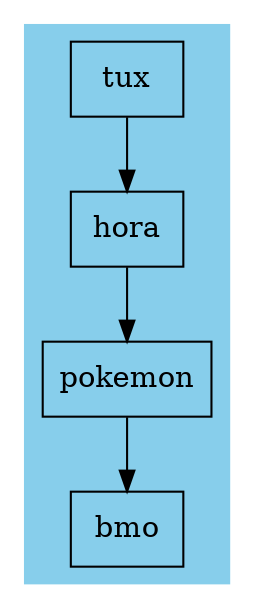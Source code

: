 digraph G{
subgraph cluster_1{
 style=filled; color = skyblue; 
node [shape=box];
capa353[label = tux];
capa426[label =hora];
capa353->capa426
capa426[label = hora];
capa761[label =pokemon];
capa426->capa761
capa761[label = pokemon];
capa318[label =bmo];
capa761->capa318
capa318[label = bmo];
}
}
